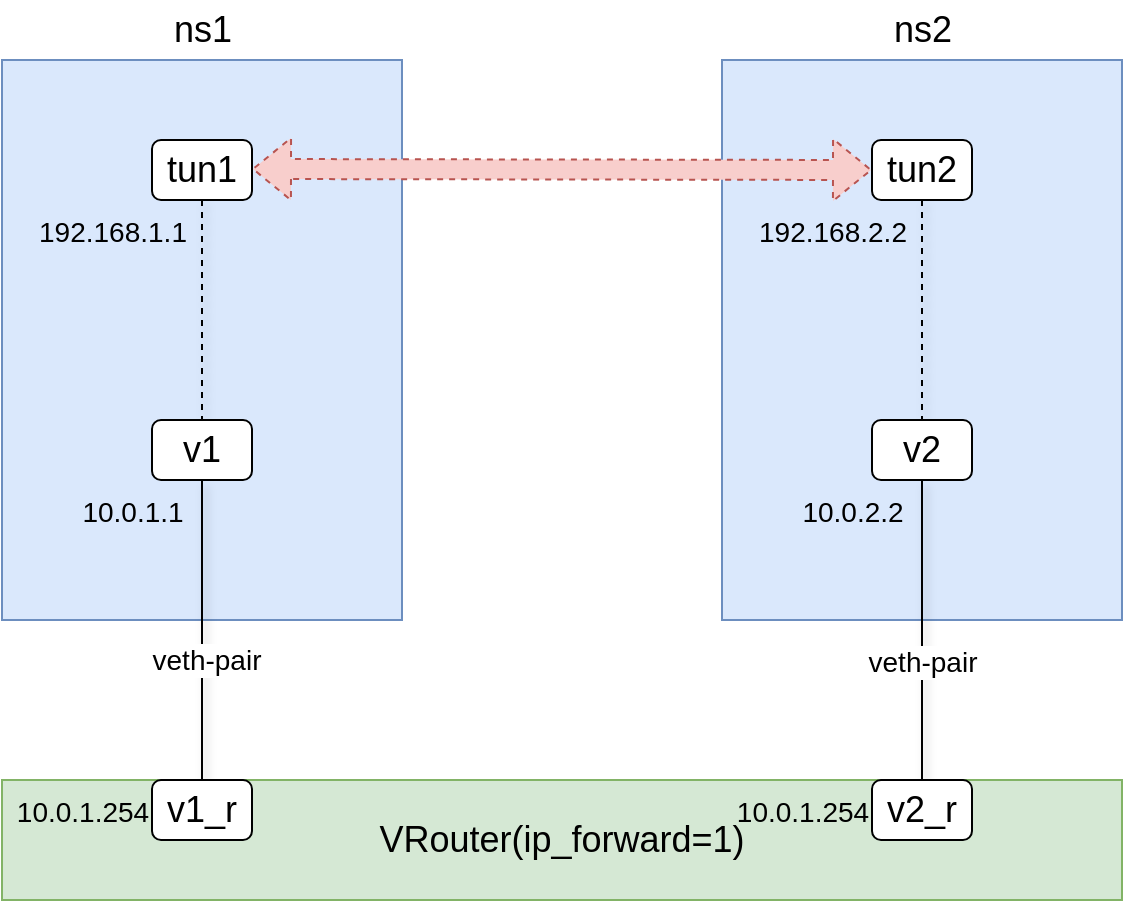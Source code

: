 <mxfile version="16.6.4" type="github">
  <diagram id="DfoLl7XWPT0Z0QoZ4qrk" name="第 1 页">
    <mxGraphModel dx="1038" dy="538" grid="1" gridSize="10" guides="1" tooltips="1" connect="1" arrows="0" fold="1" page="1" pageScale="1" pageWidth="827" pageHeight="1169" math="0" shadow="0">
      <root>
        <mxCell id="0" />
        <mxCell id="1" parent="0" />
        <mxCell id="F4s6sWihYmoW9v9ohPtb-1" value="" style="rounded=0;whiteSpace=wrap;html=1;align=left;fillColor=#dae8fc;strokeColor=#6c8ebf;" vertex="1" parent="1">
          <mxGeometry x="120" y="120" width="200" height="280" as="geometry" />
        </mxCell>
        <mxCell id="F4s6sWihYmoW9v9ohPtb-4" value="ns1" style="text;html=1;resizable=0;autosize=1;align=center;verticalAlign=middle;points=[];fillColor=none;strokeColor=none;rounded=0;fontSize=18;" vertex="1" parent="1">
          <mxGeometry x="200" y="90" width="40" height="30" as="geometry" />
        </mxCell>
        <mxCell id="F4s6sWihYmoW9v9ohPtb-5" value="" style="rounded=0;whiteSpace=wrap;html=1;align=left;fillColor=#dae8fc;strokeColor=#6c8ebf;" vertex="1" parent="1">
          <mxGeometry x="480" y="120" width="200" height="280" as="geometry" />
        </mxCell>
        <mxCell id="F4s6sWihYmoW9v9ohPtb-6" value="ns2" style="text;html=1;resizable=0;autosize=1;align=center;verticalAlign=middle;points=[];fillColor=none;strokeColor=none;rounded=0;fontSize=18;" vertex="1" parent="1">
          <mxGeometry x="560" y="90" width="40" height="30" as="geometry" />
        </mxCell>
        <mxCell id="F4s6sWihYmoW9v9ohPtb-7" value="VRouter(ip_forward=1)" style="rounded=0;whiteSpace=wrap;html=1;fontSize=18;fillColor=#d5e8d4;strokeColor=#82b366;" vertex="1" parent="1">
          <mxGeometry x="120" y="480" width="560" height="60" as="geometry" />
        </mxCell>
        <mxCell id="F4s6sWihYmoW9v9ohPtb-23" style="edgeStyle=orthogonalEdgeStyle;rounded=0;orthogonalLoop=1;jettySize=auto;html=1;exitX=0.5;exitY=1;exitDx=0;exitDy=0;entryX=0.5;entryY=0;entryDx=0;entryDy=0;shadow=1;dashed=1;fontSize=18;endArrow=none;endFill=0;" edge="1" parent="1" source="F4s6sWihYmoW9v9ohPtb-8" target="F4s6sWihYmoW9v9ohPtb-11">
          <mxGeometry relative="1" as="geometry" />
        </mxCell>
        <mxCell id="F4s6sWihYmoW9v9ohPtb-8" value="tun1" style="rounded=1;whiteSpace=wrap;html=1;fontSize=18;" vertex="1" parent="1">
          <mxGeometry x="195" y="160" width="50" height="30" as="geometry" />
        </mxCell>
        <mxCell id="F4s6sWihYmoW9v9ohPtb-25" style="edgeStyle=orthogonalEdgeStyle;rounded=0;orthogonalLoop=1;jettySize=auto;html=1;exitX=0.5;exitY=1;exitDx=0;exitDy=0;shadow=1;dashed=1;fontSize=18;endArrow=none;endFill=0;" edge="1" parent="1" source="F4s6sWihYmoW9v9ohPtb-10" target="F4s6sWihYmoW9v9ohPtb-12">
          <mxGeometry relative="1" as="geometry" />
        </mxCell>
        <mxCell id="F4s6sWihYmoW9v9ohPtb-10" value="tun2" style="rounded=1;whiteSpace=wrap;html=1;fontSize=18;" vertex="1" parent="1">
          <mxGeometry x="555" y="160" width="50" height="30" as="geometry" />
        </mxCell>
        <mxCell id="F4s6sWihYmoW9v9ohPtb-26" style="edgeStyle=orthogonalEdgeStyle;rounded=0;orthogonalLoop=1;jettySize=auto;html=1;exitX=0.5;exitY=1;exitDx=0;exitDy=0;shadow=1;fontSize=18;endArrow=none;endFill=0;" edge="1" parent="1" source="F4s6sWihYmoW9v9ohPtb-11">
          <mxGeometry relative="1" as="geometry">
            <mxPoint x="220" y="480" as="targetPoint" />
          </mxGeometry>
        </mxCell>
        <mxCell id="F4s6sWihYmoW9v9ohPtb-36" value="veth-pair" style="edgeLabel;html=1;align=center;verticalAlign=middle;resizable=0;points=[];fontSize=14;" vertex="1" connectable="0" parent="F4s6sWihYmoW9v9ohPtb-26">
          <mxGeometry x="0.205" y="1" relative="1" as="geometry">
            <mxPoint as="offset" />
          </mxGeometry>
        </mxCell>
        <mxCell id="F4s6sWihYmoW9v9ohPtb-11" value="v1" style="rounded=1;whiteSpace=wrap;html=1;fontSize=18;" vertex="1" parent="1">
          <mxGeometry x="195" y="300" width="50" height="30" as="geometry" />
        </mxCell>
        <mxCell id="F4s6sWihYmoW9v9ohPtb-27" style="edgeStyle=orthogonalEdgeStyle;rounded=0;orthogonalLoop=1;jettySize=auto;html=1;exitX=0.5;exitY=1;exitDx=0;exitDy=0;entryX=0.5;entryY=0;entryDx=0;entryDy=0;shadow=1;fontSize=18;endArrow=none;endFill=0;" edge="1" parent="1" source="F4s6sWihYmoW9v9ohPtb-12" target="F4s6sWihYmoW9v9ohPtb-15">
          <mxGeometry relative="1" as="geometry" />
        </mxCell>
        <mxCell id="F4s6sWihYmoW9v9ohPtb-38" value="veth-pair" style="edgeLabel;html=1;align=center;verticalAlign=middle;resizable=0;points=[];fontSize=14;" vertex="1" connectable="0" parent="F4s6sWihYmoW9v9ohPtb-27">
          <mxGeometry x="0.152" y="1" relative="1" as="geometry">
            <mxPoint x="-1" y="4" as="offset" />
          </mxGeometry>
        </mxCell>
        <mxCell id="F4s6sWihYmoW9v9ohPtb-12" value="v2" style="rounded=1;whiteSpace=wrap;html=1;fontSize=18;" vertex="1" parent="1">
          <mxGeometry x="555" y="300" width="50" height="30" as="geometry" />
        </mxCell>
        <mxCell id="F4s6sWihYmoW9v9ohPtb-15" value="v2_r" style="rounded=1;whiteSpace=wrap;html=1;fontSize=18;" vertex="1" parent="1">
          <mxGeometry x="555" y="480" width="50" height="30" as="geometry" />
        </mxCell>
        <mxCell id="F4s6sWihYmoW9v9ohPtb-18" value="" style="shape=flexArrow;endArrow=classic;startArrow=classic;html=1;rounded=0;fontSize=18;entryX=0;entryY=0.5;entryDx=0;entryDy=0;dashed=1;fillColor=#f8cecc;strokeColor=#b85450;" edge="1" parent="1" target="F4s6sWihYmoW9v9ohPtb-10">
          <mxGeometry width="100" height="100" relative="1" as="geometry">
            <mxPoint x="245" y="174.5" as="sourcePoint" />
            <mxPoint x="415" y="174.5" as="targetPoint" />
          </mxGeometry>
        </mxCell>
        <mxCell id="F4s6sWihYmoW9v9ohPtb-28" value="&lt;font style=&quot;font-size: 14px&quot;&gt;192.168.1.1&lt;/font&gt;" style="text;html=1;resizable=0;autosize=1;align=center;verticalAlign=middle;points=[];fillColor=none;strokeColor=none;rounded=0;fontSize=18;" vertex="1" parent="1">
          <mxGeometry x="130" y="190" width="90" height="30" as="geometry" />
        </mxCell>
        <mxCell id="F4s6sWihYmoW9v9ohPtb-29" value="&lt;font style=&quot;font-size: 14px&quot;&gt;192.168.2.2&lt;/font&gt;" style="text;html=1;resizable=0;autosize=1;align=center;verticalAlign=middle;points=[];fillColor=none;strokeColor=none;rounded=0;fontSize=18;" vertex="1" parent="1">
          <mxGeometry x="490" y="190" width="90" height="30" as="geometry" />
        </mxCell>
        <mxCell id="F4s6sWihYmoW9v9ohPtb-30" value="&lt;font style=&quot;font-size: 14px&quot;&gt;10.0.1.1&lt;/font&gt;" style="text;html=1;resizable=0;autosize=1;align=center;verticalAlign=middle;points=[];fillColor=none;strokeColor=none;rounded=0;fontSize=18;" vertex="1" parent="1">
          <mxGeometry x="150" y="330" width="70" height="30" as="geometry" />
        </mxCell>
        <mxCell id="F4s6sWihYmoW9v9ohPtb-31" value="&lt;font style=&quot;font-size: 14px&quot;&gt;10.0.2.2&lt;/font&gt;" style="text;html=1;resizable=0;autosize=1;align=center;verticalAlign=middle;points=[];fillColor=none;strokeColor=none;rounded=0;fontSize=18;" vertex="1" parent="1">
          <mxGeometry x="510" y="330" width="70" height="30" as="geometry" />
        </mxCell>
        <mxCell id="F4s6sWihYmoW9v9ohPtb-33" value="&lt;font style=&quot;font-size: 14px&quot;&gt;10.0.1.254&lt;/font&gt;" style="text;html=1;resizable=0;autosize=1;align=center;verticalAlign=middle;points=[];fillColor=none;strokeColor=none;rounded=0;fontSize=18;" vertex="1" parent="1">
          <mxGeometry x="480" y="480" width="80" height="30" as="geometry" />
        </mxCell>
        <mxCell id="F4s6sWihYmoW9v9ohPtb-34" value="v1_r" style="rounded=1;whiteSpace=wrap;html=1;fontSize=18;" vertex="1" parent="1">
          <mxGeometry x="195" y="480" width="50" height="30" as="geometry" />
        </mxCell>
        <mxCell id="F4s6sWihYmoW9v9ohPtb-35" value="&lt;font style=&quot;font-size: 14px&quot;&gt;10.0.1.254&lt;/font&gt;" style="text;html=1;resizable=0;autosize=1;align=center;verticalAlign=middle;points=[];fillColor=none;strokeColor=none;rounded=0;fontSize=18;" vertex="1" parent="1">
          <mxGeometry x="120" y="480" width="80" height="30" as="geometry" />
        </mxCell>
      </root>
    </mxGraphModel>
  </diagram>
</mxfile>
